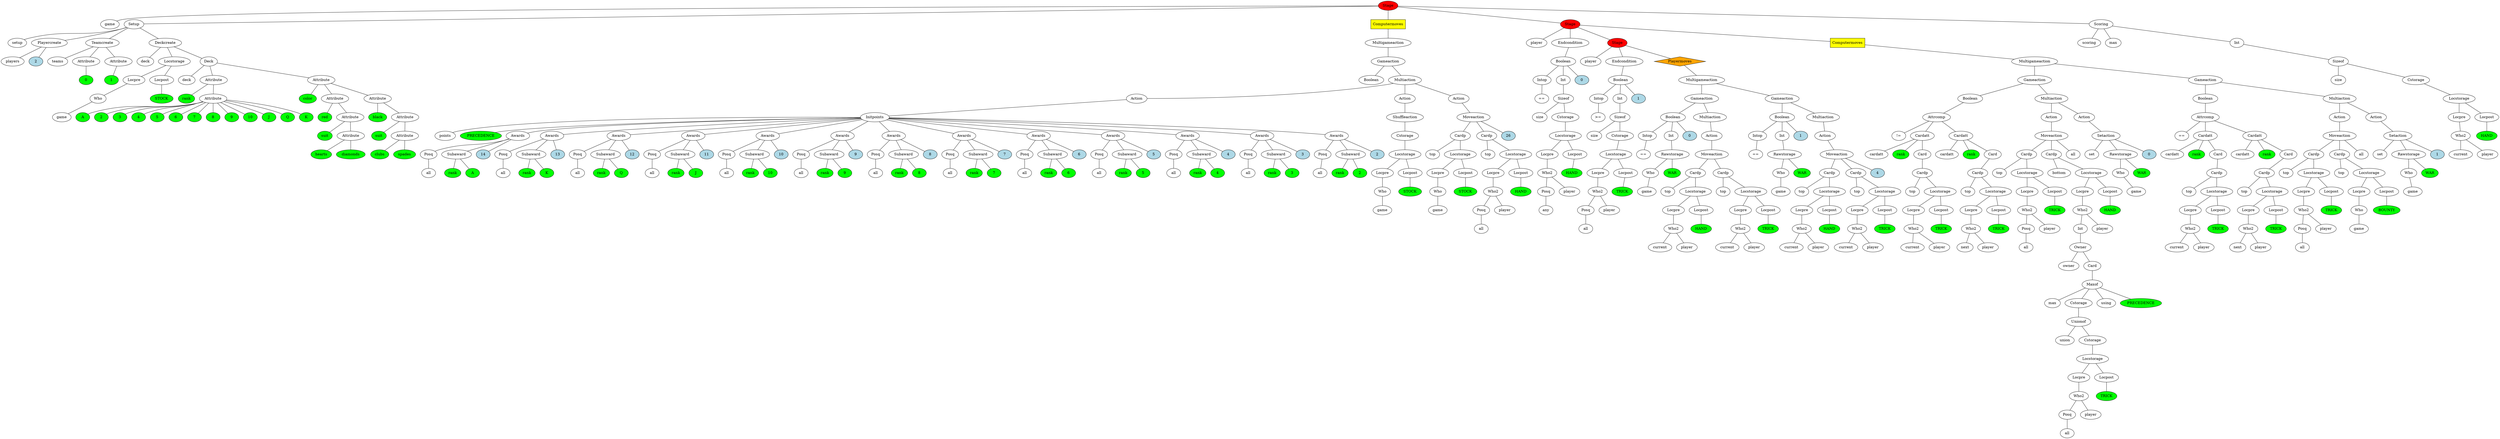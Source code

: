 graph tree{NODE0 [label="Stage" style=filled fillcolor="red"]
NODE0_1 [label="game"]
NODE0 -- NODE0_1
NODE0_2 [label="Setup" ]
NODE0_2_1 [label="setup"]
NODE0_2 -- NODE0_2_1
NODE0_2_2 [label="Playercreate" ]
NODE0_2_2_2 [label="players"]
NODE0_2_2 -- NODE0_2_2_2
NODE0_2_2_3 [label="2" style=filled fillcolor="lightblue"]
NODE0_2_2 -- NODE0_2_2_3
NODE0_2 -- NODE0_2_2
NODE0_2_4 [label="Teamcreate" ]
NODE0_2_4_1 [label="teams"]
NODE0_2_4 -- NODE0_2_4_1
NODE0_2_4_2 [label="Attribute" ]
NODE0_2_4_2_1 [fillcolor="green" style=filled label="0"]
NODE0_2_4_2 -- NODE0_2_4_2_1
NODE0_2_4 -- NODE0_2_4_2
NODE0_2_4_3 [label="Attribute" ]
NODE0_2_4_3_1 [fillcolor="green" style=filled label="1"]
NODE0_2_4_3 -- NODE0_2_4_3_1
NODE0_2_4 -- NODE0_2_4_3
NODE0_2 -- NODE0_2_4
NODE0_2_6 [label="Deckcreate" ]
NODE0_2_6_2 [label="deck"]
NODE0_2_6 -- NODE0_2_6_2
NODE0_2_6_3 [label="Locstorage" ]
NODE0_2_6_3_1 [label="Locpre" ]
NODE0_2_6_3_1_0 [label="Who" ]
NODE0_2_6_3_1_0_0 [label="game"]
NODE0_2_6_3_1_0 -- NODE0_2_6_3_1_0_0
NODE0_2_6_3_1 -- NODE0_2_6_3_1_0
NODE0_2_6_3 -- NODE0_2_6_3_1
NODE0_2_6_3_3 [label="Locpost" ]
NODE0_2_6_3_3_0 [fillcolor="green" style=filled label="STOCK"]
NODE0_2_6_3_3 -- NODE0_2_6_3_3_0
NODE0_2_6_3 -- NODE0_2_6_3_3
NODE0_2_6 -- NODE0_2_6_3
NODE0_2_6_4 [label="Deck" ]
NODE0_2_6_4_1 [label="deck"]
NODE0_2_6_4 -- NODE0_2_6_4_1
NODE0_2_6_4_2 [label="Attribute" ]
NODE0_2_6_4_2_1 [fillcolor="green" style=filled label="rank"]
NODE0_2_6_4_2 -- NODE0_2_6_4_2_1
NODE0_2_6_4_2_2 [label="Attribute" ]
NODE0_2_6_4_2_2_1 [fillcolor="green" style=filled label="A"]
NODE0_2_6_4_2_2 -- NODE0_2_6_4_2_2_1
NODE0_2_6_4_2_2_3 [fillcolor="green" style=filled label="2"]
NODE0_2_6_4_2_2 -- NODE0_2_6_4_2_2_3
NODE0_2_6_4_2_2_5 [fillcolor="green" style=filled label="3"]
NODE0_2_6_4_2_2 -- NODE0_2_6_4_2_2_5
NODE0_2_6_4_2_2_7 [fillcolor="green" style=filled label="4"]
NODE0_2_6_4_2_2 -- NODE0_2_6_4_2_2_7
NODE0_2_6_4_2_2_9 [fillcolor="green" style=filled label="5"]
NODE0_2_6_4_2_2 -- NODE0_2_6_4_2_2_9
NODE0_2_6_4_2_2_11 [fillcolor="green" style=filled label="6"]
NODE0_2_6_4_2_2 -- NODE0_2_6_4_2_2_11
NODE0_2_6_4_2_2_13 [fillcolor="green" style=filled label="7"]
NODE0_2_6_4_2_2 -- NODE0_2_6_4_2_2_13
NODE0_2_6_4_2_2_15 [fillcolor="green" style=filled label="8"]
NODE0_2_6_4_2_2 -- NODE0_2_6_4_2_2_15
NODE0_2_6_4_2_2_17 [fillcolor="green" style=filled label="9"]
NODE0_2_6_4_2_2 -- NODE0_2_6_4_2_2_17
NODE0_2_6_4_2_2_19 [fillcolor="green" style=filled label="10"]
NODE0_2_6_4_2_2 -- NODE0_2_6_4_2_2_19
NODE0_2_6_4_2_2_21 [fillcolor="green" style=filled label="J"]
NODE0_2_6_4_2_2 -- NODE0_2_6_4_2_2_21
NODE0_2_6_4_2_2_23 [fillcolor="green" style=filled label="Q"]
NODE0_2_6_4_2_2 -- NODE0_2_6_4_2_2_23
NODE0_2_6_4_2_2_25 [fillcolor="green" style=filled label="K"]
NODE0_2_6_4_2_2 -- NODE0_2_6_4_2_2_25
NODE0_2_6_4_2 -- NODE0_2_6_4_2_2
NODE0_2_6_4 -- NODE0_2_6_4_2
NODE0_2_6_4_3 [label="Attribute" ]
NODE0_2_6_4_3_1 [fillcolor="green" style=filled label="color"]
NODE0_2_6_4_3 -- NODE0_2_6_4_3_1
NODE0_2_6_4_3_2 [label="Attribute" ]
NODE0_2_6_4_3_2_1 [fillcolor="green" style=filled label="red"]
NODE0_2_6_4_3_2 -- NODE0_2_6_4_3_2_1
NODE0_2_6_4_3_2_2 [label="Attribute" ]
NODE0_2_6_4_3_2_2_1 [fillcolor="green" style=filled label="suit"]
NODE0_2_6_4_3_2_2 -- NODE0_2_6_4_3_2_2_1
NODE0_2_6_4_3_2_2_2 [label="Attribute" ]
NODE0_2_6_4_3_2_2_2_1 [fillcolor="green" style=filled label="hearts"]
NODE0_2_6_4_3_2_2_2 -- NODE0_2_6_4_3_2_2_2_1
NODE0_2_6_4_3_2_2_2_3 [fillcolor="green" style=filled label="diamonds"]
NODE0_2_6_4_3_2_2_2 -- NODE0_2_6_4_3_2_2_2_3
NODE0_2_6_4_3_2_2 -- NODE0_2_6_4_3_2_2_2
NODE0_2_6_4_3_2 -- NODE0_2_6_4_3_2_2
NODE0_2_6_4_3 -- NODE0_2_6_4_3_2
NODE0_2_6_4_3_3 [label="Attribute" ]
NODE0_2_6_4_3_3_1 [fillcolor="green" style=filled label="black"]
NODE0_2_6_4_3_3 -- NODE0_2_6_4_3_3_1
NODE0_2_6_4_3_3_2 [label="Attribute" ]
NODE0_2_6_4_3_3_2_1 [fillcolor="green" style=filled label="suit"]
NODE0_2_6_4_3_3_2 -- NODE0_2_6_4_3_3_2_1
NODE0_2_6_4_3_3_2_2 [label="Attribute" ]
NODE0_2_6_4_3_3_2_2_1 [fillcolor="green" style=filled label="clubs"]
NODE0_2_6_4_3_3_2_2 -- NODE0_2_6_4_3_3_2_2_1
NODE0_2_6_4_3_3_2_2_3 [fillcolor="green" style=filled label="spades"]
NODE0_2_6_4_3_3_2_2 -- NODE0_2_6_4_3_3_2_2_3
NODE0_2_6_4_3_3_2 -- NODE0_2_6_4_3_3_2_2
NODE0_2_6_4_3_3 -- NODE0_2_6_4_3_3_2
NODE0_2_6_4_3 -- NODE0_2_6_4_3_3
NODE0_2_6_4 -- NODE0_2_6_4_3
NODE0_2_6 -- NODE0_2_6_4
NODE0_2 -- NODE0_2_6
NODE0 -- NODE0_2
NODE0_3 [label="Computermoves"  style=filled shape=box fillcolor="yellow"]
NODE0_3_2 [label="Multigameaction" ]
NODE0_3_2_0 [label="Gameaction" ]
NODE0_3_2_0_1 [label="Boolean" ]
NODE0_3_2_0 -- NODE0_3_2_0_1
NODE0_3_2_0_2 [label="Multiaction" ]
NODE0_3_2_0_2_0 [label="Action" ]
NODE0_3_2_0_2_0_1 [label="Initpoints" ]
NODE0_3_2_0_2_0_1_1 [label="points"]
NODE0_3_2_0_2_0_1 -- NODE0_3_2_0_2_0_1_1
NODE0_3_2_0_2_0_1_2 [fillcolor="green" style=filled label="PRECEDENCE"]
NODE0_3_2_0_2_0_1 -- NODE0_3_2_0_2_0_1_2
NODE0_3_2_0_2_0_1_4 [label="Awards" ]
NODE0_3_2_0_2_0_1_4_1 [label="Posq" ]
NODE0_3_2_0_2_0_1_4_1_0 [label="all"]
NODE0_3_2_0_2_0_1_4_1 -- NODE0_3_2_0_2_0_1_4_1_0
NODE0_3_2_0_2_0_1_4 -- NODE0_3_2_0_2_0_1_4_1
NODE0_3_2_0_2_0_1_4_2 [label="Subaward" ]
NODE0_3_2_0_2_0_1_4_2_1 [fillcolor="green" style=filled label="rank"]
NODE0_3_2_0_2_0_1_4_2 -- NODE0_3_2_0_2_0_1_4_2_1
NODE0_3_2_0_2_0_1_4_2_3 [fillcolor="green" style=filled label="A"]
NODE0_3_2_0_2_0_1_4_2 -- NODE0_3_2_0_2_0_1_4_2_3
NODE0_3_2_0_2_0_1_4 -- NODE0_3_2_0_2_0_1_4_2
NODE0_3_2_0_2_0_1_4_3 [label="14" style=filled fillcolor="lightblue"]
NODE0_3_2_0_2_0_1_4 -- NODE0_3_2_0_2_0_1_4_3
NODE0_3_2_0_2_0_1 -- NODE0_3_2_0_2_0_1_4
NODE0_3_2_0_2_0_1_5 [label="Awards" ]
NODE0_3_2_0_2_0_1_5_1 [label="Posq" ]
NODE0_3_2_0_2_0_1_5_1_0 [label="all"]
NODE0_3_2_0_2_0_1_5_1 -- NODE0_3_2_0_2_0_1_5_1_0
NODE0_3_2_0_2_0_1_5 -- NODE0_3_2_0_2_0_1_5_1
NODE0_3_2_0_2_0_1_5_2 [label="Subaward" ]
NODE0_3_2_0_2_0_1_5_2_1 [fillcolor="green" style=filled label="rank"]
NODE0_3_2_0_2_0_1_5_2 -- NODE0_3_2_0_2_0_1_5_2_1
NODE0_3_2_0_2_0_1_5_2_3 [fillcolor="green" style=filled label="K"]
NODE0_3_2_0_2_0_1_5_2 -- NODE0_3_2_0_2_0_1_5_2_3
NODE0_3_2_0_2_0_1_5 -- NODE0_3_2_0_2_0_1_5_2
NODE0_3_2_0_2_0_1_5_3 [label="13" style=filled fillcolor="lightblue"]
NODE0_3_2_0_2_0_1_5 -- NODE0_3_2_0_2_0_1_5_3
NODE0_3_2_0_2_0_1 -- NODE0_3_2_0_2_0_1_5
NODE0_3_2_0_2_0_1_6 [label="Awards" ]
NODE0_3_2_0_2_0_1_6_1 [label="Posq" ]
NODE0_3_2_0_2_0_1_6_1_0 [label="all"]
NODE0_3_2_0_2_0_1_6_1 -- NODE0_3_2_0_2_0_1_6_1_0
NODE0_3_2_0_2_0_1_6 -- NODE0_3_2_0_2_0_1_6_1
NODE0_3_2_0_2_0_1_6_2 [label="Subaward" ]
NODE0_3_2_0_2_0_1_6_2_1 [fillcolor="green" style=filled label="rank"]
NODE0_3_2_0_2_0_1_6_2 -- NODE0_3_2_0_2_0_1_6_2_1
NODE0_3_2_0_2_0_1_6_2_3 [fillcolor="green" style=filled label="Q"]
NODE0_3_2_0_2_0_1_6_2 -- NODE0_3_2_0_2_0_1_6_2_3
NODE0_3_2_0_2_0_1_6 -- NODE0_3_2_0_2_0_1_6_2
NODE0_3_2_0_2_0_1_6_3 [label="12" style=filled fillcolor="lightblue"]
NODE0_3_2_0_2_0_1_6 -- NODE0_3_2_0_2_0_1_6_3
NODE0_3_2_0_2_0_1 -- NODE0_3_2_0_2_0_1_6
NODE0_3_2_0_2_0_1_7 [label="Awards" ]
NODE0_3_2_0_2_0_1_7_1 [label="Posq" ]
NODE0_3_2_0_2_0_1_7_1_0 [label="all"]
NODE0_3_2_0_2_0_1_7_1 -- NODE0_3_2_0_2_0_1_7_1_0
NODE0_3_2_0_2_0_1_7 -- NODE0_3_2_0_2_0_1_7_1
NODE0_3_2_0_2_0_1_7_2 [label="Subaward" ]
NODE0_3_2_0_2_0_1_7_2_1 [fillcolor="green" style=filled label="rank"]
NODE0_3_2_0_2_0_1_7_2 -- NODE0_3_2_0_2_0_1_7_2_1
NODE0_3_2_0_2_0_1_7_2_3 [fillcolor="green" style=filled label="J"]
NODE0_3_2_0_2_0_1_7_2 -- NODE0_3_2_0_2_0_1_7_2_3
NODE0_3_2_0_2_0_1_7 -- NODE0_3_2_0_2_0_1_7_2
NODE0_3_2_0_2_0_1_7_3 [label="11" style=filled fillcolor="lightblue"]
NODE0_3_2_0_2_0_1_7 -- NODE0_3_2_0_2_0_1_7_3
NODE0_3_2_0_2_0_1 -- NODE0_3_2_0_2_0_1_7
NODE0_3_2_0_2_0_1_8 [label="Awards" ]
NODE0_3_2_0_2_0_1_8_1 [label="Posq" ]
NODE0_3_2_0_2_0_1_8_1_0 [label="all"]
NODE0_3_2_0_2_0_1_8_1 -- NODE0_3_2_0_2_0_1_8_1_0
NODE0_3_2_0_2_0_1_8 -- NODE0_3_2_0_2_0_1_8_1
NODE0_3_2_0_2_0_1_8_2 [label="Subaward" ]
NODE0_3_2_0_2_0_1_8_2_1 [fillcolor="green" style=filled label="rank"]
NODE0_3_2_0_2_0_1_8_2 -- NODE0_3_2_0_2_0_1_8_2_1
NODE0_3_2_0_2_0_1_8_2_3 [fillcolor="green" style=filled label="10"]
NODE0_3_2_0_2_0_1_8_2 -- NODE0_3_2_0_2_0_1_8_2_3
NODE0_3_2_0_2_0_1_8 -- NODE0_3_2_0_2_0_1_8_2
NODE0_3_2_0_2_0_1_8_3 [label="10" style=filled fillcolor="lightblue"]
NODE0_3_2_0_2_0_1_8 -- NODE0_3_2_0_2_0_1_8_3
NODE0_3_2_0_2_0_1 -- NODE0_3_2_0_2_0_1_8
NODE0_3_2_0_2_0_1_9 [label="Awards" ]
NODE0_3_2_0_2_0_1_9_1 [label="Posq" ]
NODE0_3_2_0_2_0_1_9_1_0 [label="all"]
NODE0_3_2_0_2_0_1_9_1 -- NODE0_3_2_0_2_0_1_9_1_0
NODE0_3_2_0_2_0_1_9 -- NODE0_3_2_0_2_0_1_9_1
NODE0_3_2_0_2_0_1_9_2 [label="Subaward" ]
NODE0_3_2_0_2_0_1_9_2_1 [fillcolor="green" style=filled label="rank"]
NODE0_3_2_0_2_0_1_9_2 -- NODE0_3_2_0_2_0_1_9_2_1
NODE0_3_2_0_2_0_1_9_2_3 [fillcolor="green" style=filled label="9"]
NODE0_3_2_0_2_0_1_9_2 -- NODE0_3_2_0_2_0_1_9_2_3
NODE0_3_2_0_2_0_1_9 -- NODE0_3_2_0_2_0_1_9_2
NODE0_3_2_0_2_0_1_9_3 [label="9" style=filled fillcolor="lightblue"]
NODE0_3_2_0_2_0_1_9 -- NODE0_3_2_0_2_0_1_9_3
NODE0_3_2_0_2_0_1 -- NODE0_3_2_0_2_0_1_9
NODE0_3_2_0_2_0_1_10 [label="Awards" ]
NODE0_3_2_0_2_0_1_10_1 [label="Posq" ]
NODE0_3_2_0_2_0_1_10_1_0 [label="all"]
NODE0_3_2_0_2_0_1_10_1 -- NODE0_3_2_0_2_0_1_10_1_0
NODE0_3_2_0_2_0_1_10 -- NODE0_3_2_0_2_0_1_10_1
NODE0_3_2_0_2_0_1_10_2 [label="Subaward" ]
NODE0_3_2_0_2_0_1_10_2_1 [fillcolor="green" style=filled label="rank"]
NODE0_3_2_0_2_0_1_10_2 -- NODE0_3_2_0_2_0_1_10_2_1
NODE0_3_2_0_2_0_1_10_2_3 [fillcolor="green" style=filled label="8"]
NODE0_3_2_0_2_0_1_10_2 -- NODE0_3_2_0_2_0_1_10_2_3
NODE0_3_2_0_2_0_1_10 -- NODE0_3_2_0_2_0_1_10_2
NODE0_3_2_0_2_0_1_10_3 [label="8" style=filled fillcolor="lightblue"]
NODE0_3_2_0_2_0_1_10 -- NODE0_3_2_0_2_0_1_10_3
NODE0_3_2_0_2_0_1 -- NODE0_3_2_0_2_0_1_10
NODE0_3_2_0_2_0_1_11 [label="Awards" ]
NODE0_3_2_0_2_0_1_11_1 [label="Posq" ]
NODE0_3_2_0_2_0_1_11_1_0 [label="all"]
NODE0_3_2_0_2_0_1_11_1 -- NODE0_3_2_0_2_0_1_11_1_0
NODE0_3_2_0_2_0_1_11 -- NODE0_3_2_0_2_0_1_11_1
NODE0_3_2_0_2_0_1_11_2 [label="Subaward" ]
NODE0_3_2_0_2_0_1_11_2_1 [fillcolor="green" style=filled label="rank"]
NODE0_3_2_0_2_0_1_11_2 -- NODE0_3_2_0_2_0_1_11_2_1
NODE0_3_2_0_2_0_1_11_2_3 [fillcolor="green" style=filled label="7"]
NODE0_3_2_0_2_0_1_11_2 -- NODE0_3_2_0_2_0_1_11_2_3
NODE0_3_2_0_2_0_1_11 -- NODE0_3_2_0_2_0_1_11_2
NODE0_3_2_0_2_0_1_11_3 [label="7" style=filled fillcolor="lightblue"]
NODE0_3_2_0_2_0_1_11 -- NODE0_3_2_0_2_0_1_11_3
NODE0_3_2_0_2_0_1 -- NODE0_3_2_0_2_0_1_11
NODE0_3_2_0_2_0_1_12 [label="Awards" ]
NODE0_3_2_0_2_0_1_12_1 [label="Posq" ]
NODE0_3_2_0_2_0_1_12_1_0 [label="all"]
NODE0_3_2_0_2_0_1_12_1 -- NODE0_3_2_0_2_0_1_12_1_0
NODE0_3_2_0_2_0_1_12 -- NODE0_3_2_0_2_0_1_12_1
NODE0_3_2_0_2_0_1_12_2 [label="Subaward" ]
NODE0_3_2_0_2_0_1_12_2_1 [fillcolor="green" style=filled label="rank"]
NODE0_3_2_0_2_0_1_12_2 -- NODE0_3_2_0_2_0_1_12_2_1
NODE0_3_2_0_2_0_1_12_2_3 [fillcolor="green" style=filled label="6"]
NODE0_3_2_0_2_0_1_12_2 -- NODE0_3_2_0_2_0_1_12_2_3
NODE0_3_2_0_2_0_1_12 -- NODE0_3_2_0_2_0_1_12_2
NODE0_3_2_0_2_0_1_12_3 [label="6" style=filled fillcolor="lightblue"]
NODE0_3_2_0_2_0_1_12 -- NODE0_3_2_0_2_0_1_12_3
NODE0_3_2_0_2_0_1 -- NODE0_3_2_0_2_0_1_12
NODE0_3_2_0_2_0_1_13 [label="Awards" ]
NODE0_3_2_0_2_0_1_13_1 [label="Posq" ]
NODE0_3_2_0_2_0_1_13_1_0 [label="all"]
NODE0_3_2_0_2_0_1_13_1 -- NODE0_3_2_0_2_0_1_13_1_0
NODE0_3_2_0_2_0_1_13 -- NODE0_3_2_0_2_0_1_13_1
NODE0_3_2_0_2_0_1_13_2 [label="Subaward" ]
NODE0_3_2_0_2_0_1_13_2_1 [fillcolor="green" style=filled label="rank"]
NODE0_3_2_0_2_0_1_13_2 -- NODE0_3_2_0_2_0_1_13_2_1
NODE0_3_2_0_2_0_1_13_2_3 [fillcolor="green" style=filled label="5"]
NODE0_3_2_0_2_0_1_13_2 -- NODE0_3_2_0_2_0_1_13_2_3
NODE0_3_2_0_2_0_1_13 -- NODE0_3_2_0_2_0_1_13_2
NODE0_3_2_0_2_0_1_13_3 [label="5" style=filled fillcolor="lightblue"]
NODE0_3_2_0_2_0_1_13 -- NODE0_3_2_0_2_0_1_13_3
NODE0_3_2_0_2_0_1 -- NODE0_3_2_0_2_0_1_13
NODE0_3_2_0_2_0_1_14 [label="Awards" ]
NODE0_3_2_0_2_0_1_14_1 [label="Posq" ]
NODE0_3_2_0_2_0_1_14_1_0 [label="all"]
NODE0_3_2_0_2_0_1_14_1 -- NODE0_3_2_0_2_0_1_14_1_0
NODE0_3_2_0_2_0_1_14 -- NODE0_3_2_0_2_0_1_14_1
NODE0_3_2_0_2_0_1_14_2 [label="Subaward" ]
NODE0_3_2_0_2_0_1_14_2_1 [fillcolor="green" style=filled label="rank"]
NODE0_3_2_0_2_0_1_14_2 -- NODE0_3_2_0_2_0_1_14_2_1
NODE0_3_2_0_2_0_1_14_2_3 [fillcolor="green" style=filled label="4"]
NODE0_3_2_0_2_0_1_14_2 -- NODE0_3_2_0_2_0_1_14_2_3
NODE0_3_2_0_2_0_1_14 -- NODE0_3_2_0_2_0_1_14_2
NODE0_3_2_0_2_0_1_14_3 [label="4" style=filled fillcolor="lightblue"]
NODE0_3_2_0_2_0_1_14 -- NODE0_3_2_0_2_0_1_14_3
NODE0_3_2_0_2_0_1 -- NODE0_3_2_0_2_0_1_14
NODE0_3_2_0_2_0_1_15 [label="Awards" ]
NODE0_3_2_0_2_0_1_15_1 [label="Posq" ]
NODE0_3_2_0_2_0_1_15_1_0 [label="all"]
NODE0_3_2_0_2_0_1_15_1 -- NODE0_3_2_0_2_0_1_15_1_0
NODE0_3_2_0_2_0_1_15 -- NODE0_3_2_0_2_0_1_15_1
NODE0_3_2_0_2_0_1_15_2 [label="Subaward" ]
NODE0_3_2_0_2_0_1_15_2_1 [fillcolor="green" style=filled label="rank"]
NODE0_3_2_0_2_0_1_15_2 -- NODE0_3_2_0_2_0_1_15_2_1
NODE0_3_2_0_2_0_1_15_2_3 [fillcolor="green" style=filled label="3"]
NODE0_3_2_0_2_0_1_15_2 -- NODE0_3_2_0_2_0_1_15_2_3
NODE0_3_2_0_2_0_1_15 -- NODE0_3_2_0_2_0_1_15_2
NODE0_3_2_0_2_0_1_15_3 [label="3" style=filled fillcolor="lightblue"]
NODE0_3_2_0_2_0_1_15 -- NODE0_3_2_0_2_0_1_15_3
NODE0_3_2_0_2_0_1 -- NODE0_3_2_0_2_0_1_15
NODE0_3_2_0_2_0_1_16 [label="Awards" ]
NODE0_3_2_0_2_0_1_16_1 [label="Posq" ]
NODE0_3_2_0_2_0_1_16_1_0 [label="all"]
NODE0_3_2_0_2_0_1_16_1 -- NODE0_3_2_0_2_0_1_16_1_0
NODE0_3_2_0_2_0_1_16 -- NODE0_3_2_0_2_0_1_16_1
NODE0_3_2_0_2_0_1_16_2 [label="Subaward" ]
NODE0_3_2_0_2_0_1_16_2_1 [fillcolor="green" style=filled label="rank"]
NODE0_3_2_0_2_0_1_16_2 -- NODE0_3_2_0_2_0_1_16_2_1
NODE0_3_2_0_2_0_1_16_2_3 [fillcolor="green" style=filled label="2"]
NODE0_3_2_0_2_0_1_16_2 -- NODE0_3_2_0_2_0_1_16_2_3
NODE0_3_2_0_2_0_1_16 -- NODE0_3_2_0_2_0_1_16_2
NODE0_3_2_0_2_0_1_16_3 [label="2" style=filled fillcolor="lightblue"]
NODE0_3_2_0_2_0_1_16 -- NODE0_3_2_0_2_0_1_16_3
NODE0_3_2_0_2_0_1 -- NODE0_3_2_0_2_0_1_16
NODE0_3_2_0_2_0 -- NODE0_3_2_0_2_0_1
NODE0_3_2_0_2 -- NODE0_3_2_0_2_0
NODE0_3_2_0_2_1 [label="Action" ]
NODE0_3_2_0_2_1_1 [label="Shuffleaction" ]
NODE0_3_2_0_2_1_1_1 [label="Cstorage" ]
NODE0_3_2_0_2_1_1_1_0 [label="Locstorage" ]
NODE0_3_2_0_2_1_1_1_0_1 [label="Locpre" ]
NODE0_3_2_0_2_1_1_1_0_1_0 [label="Who" ]
NODE0_3_2_0_2_1_1_1_0_1_0_0 [label="game"]
NODE0_3_2_0_2_1_1_1_0_1_0 -- NODE0_3_2_0_2_1_1_1_0_1_0_0
NODE0_3_2_0_2_1_1_1_0_1 -- NODE0_3_2_0_2_1_1_1_0_1_0
NODE0_3_2_0_2_1_1_1_0 -- NODE0_3_2_0_2_1_1_1_0_1
NODE0_3_2_0_2_1_1_1_0_3 [label="Locpost" ]
NODE0_3_2_0_2_1_1_1_0_3_0 [fillcolor="green" style=filled label="STOCK"]
NODE0_3_2_0_2_1_1_1_0_3 -- NODE0_3_2_0_2_1_1_1_0_3_0
NODE0_3_2_0_2_1_1_1_0 -- NODE0_3_2_0_2_1_1_1_0_3
NODE0_3_2_0_2_1_1_1 -- NODE0_3_2_0_2_1_1_1_0
NODE0_3_2_0_2_1_1 -- NODE0_3_2_0_2_1_1_1
NODE0_3_2_0_2_1 -- NODE0_3_2_0_2_1_1
NODE0_3_2_0_2 -- NODE0_3_2_0_2_1
NODE0_3_2_0_2_2 [label="Action" ]
NODE0_3_2_0_2_2_1 [label="Moveaction" ]
NODE0_3_2_0_2_2_1_1 [label="Cardp" ]
NODE0_3_2_0_2_2_1_1_1 [label="top"]
NODE0_3_2_0_2_2_1_1 -- NODE0_3_2_0_2_2_1_1_1
NODE0_3_2_0_2_2_1_1_2 [label="Locstorage" ]
NODE0_3_2_0_2_2_1_1_2_1 [label="Locpre" ]
NODE0_3_2_0_2_2_1_1_2_1_0 [label="Who" ]
NODE0_3_2_0_2_2_1_1_2_1_0_0 [label="game"]
NODE0_3_2_0_2_2_1_1_2_1_0 -- NODE0_3_2_0_2_2_1_1_2_1_0_0
NODE0_3_2_0_2_2_1_1_2_1 -- NODE0_3_2_0_2_2_1_1_2_1_0
NODE0_3_2_0_2_2_1_1_2 -- NODE0_3_2_0_2_2_1_1_2_1
NODE0_3_2_0_2_2_1_1_2_3 [label="Locpost" ]
NODE0_3_2_0_2_2_1_1_2_3_0 [fillcolor="green" style=filled label="STOCK"]
NODE0_3_2_0_2_2_1_1_2_3 -- NODE0_3_2_0_2_2_1_1_2_3_0
NODE0_3_2_0_2_2_1_1_2 -- NODE0_3_2_0_2_2_1_1_2_3
NODE0_3_2_0_2_2_1_1 -- NODE0_3_2_0_2_2_1_1_2
NODE0_3_2_0_2_2_1 -- NODE0_3_2_0_2_2_1_1
NODE0_3_2_0_2_2_1_2 [label="Cardp" ]
NODE0_3_2_0_2_2_1_2_1 [label="top"]
NODE0_3_2_0_2_2_1_2 -- NODE0_3_2_0_2_2_1_2_1
NODE0_3_2_0_2_2_1_2_2 [label="Locstorage" ]
NODE0_3_2_0_2_2_1_2_2_1 [label="Locpre" ]
NODE0_3_2_0_2_2_1_2_2_1_0 [label="Who2" ]
NODE0_3_2_0_2_2_1_2_2_1_0_1 [label="Posq" ]
NODE0_3_2_0_2_2_1_2_2_1_0_1_0 [label="all"]
NODE0_3_2_0_2_2_1_2_2_1_0_1 -- NODE0_3_2_0_2_2_1_2_2_1_0_1_0
NODE0_3_2_0_2_2_1_2_2_1_0 -- NODE0_3_2_0_2_2_1_2_2_1_0_1
NODE0_3_2_0_2_2_1_2_2_1_0_2 [label="player"]
NODE0_3_2_0_2_2_1_2_2_1_0 -- NODE0_3_2_0_2_2_1_2_2_1_0_2
NODE0_3_2_0_2_2_1_2_2_1 -- NODE0_3_2_0_2_2_1_2_2_1_0
NODE0_3_2_0_2_2_1_2_2 -- NODE0_3_2_0_2_2_1_2_2_1
NODE0_3_2_0_2_2_1_2_2_3 [label="Locpost" ]
NODE0_3_2_0_2_2_1_2_2_3_0 [fillcolor="green" style=filled label="HAND"]
NODE0_3_2_0_2_2_1_2_2_3 -- NODE0_3_2_0_2_2_1_2_2_3_0
NODE0_3_2_0_2_2_1_2_2 -- NODE0_3_2_0_2_2_1_2_2_3
NODE0_3_2_0_2_2_1_2 -- NODE0_3_2_0_2_2_1_2_2
NODE0_3_2_0_2_2_1 -- NODE0_3_2_0_2_2_1_2
NODE0_3_2_0_2_2_1_3 [label="26" style=filled fillcolor="lightblue"]
NODE0_3_2_0_2_2_1 -- NODE0_3_2_0_2_2_1_3
NODE0_3_2_0_2_2 -- NODE0_3_2_0_2_2_1
NODE0_3_2_0_2 -- NODE0_3_2_0_2_2
NODE0_3_2_0 -- NODE0_3_2_0_2
NODE0_3_2 -- NODE0_3_2_0
NODE0_3 -- NODE0_3_2
NODE0 -- NODE0_3
NODE0_4 [label="Stage"  style=filled fillcolor="red"]
NODE0_4_2 [label="player"]
NODE0_4 -- NODE0_4_2
NODE0_4_3 [label="Endcondition" ]
NODE0_4_3_2 [label="Boolean" ]
NODE0_4_3_2_1 [label="Intop" ]
NODE0_4_3_2_1_0 [label="=="]
NODE0_4_3_2_1 -- NODE0_4_3_2_1_0
NODE0_4_3_2 -- NODE0_4_3_2_1
NODE0_4_3_2_2 [label="Int" ]
NODE0_4_3_2_2_0 [label="Sizeof" ]
NODE0_4_3_2_2_0_1 [label="size"]
NODE0_4_3_2_2_0 -- NODE0_4_3_2_2_0_1
NODE0_4_3_2_2_0_2 [label="Cstorage" ]
NODE0_4_3_2_2_0_2_0 [label="Locstorage" ]
NODE0_4_3_2_2_0_2_0_1 [label="Locpre" ]
NODE0_4_3_2_2_0_2_0_1_0 [label="Who2" ]
NODE0_4_3_2_2_0_2_0_1_0_1 [label="Posq" ]
NODE0_4_3_2_2_0_2_0_1_0_1_0 [label="any"]
NODE0_4_3_2_2_0_2_0_1_0_1 -- NODE0_4_3_2_2_0_2_0_1_0_1_0
NODE0_4_3_2_2_0_2_0_1_0 -- NODE0_4_3_2_2_0_2_0_1_0_1
NODE0_4_3_2_2_0_2_0_1_0_2 [label="player"]
NODE0_4_3_2_2_0_2_0_1_0 -- NODE0_4_3_2_2_0_2_0_1_0_2
NODE0_4_3_2_2_0_2_0_1 -- NODE0_4_3_2_2_0_2_0_1_0
NODE0_4_3_2_2_0_2_0 -- NODE0_4_3_2_2_0_2_0_1
NODE0_4_3_2_2_0_2_0_3 [label="Locpost" ]
NODE0_4_3_2_2_0_2_0_3_0 [fillcolor="green" style=filled label="HAND"]
NODE0_4_3_2_2_0_2_0_3 -- NODE0_4_3_2_2_0_2_0_3_0
NODE0_4_3_2_2_0_2_0 -- NODE0_4_3_2_2_0_2_0_3
NODE0_4_3_2_2_0_2 -- NODE0_4_3_2_2_0_2_0
NODE0_4_3_2_2_0 -- NODE0_4_3_2_2_0_2
NODE0_4_3_2_2 -- NODE0_4_3_2_2_0
NODE0_4_3_2 -- NODE0_4_3_2_2
NODE0_4_3_2_3 [label="0" style=filled fillcolor="lightblue"]
NODE0_4_3_2 -- NODE0_4_3_2_3
NODE0_4_3 -- NODE0_4_3_2
NODE0_4 -- NODE0_4_3
NODE0_4_4 [label="Stage"  style=filled fillcolor="red"]
NODE0_4_4_2 [label="player"]
NODE0_4_4 -- NODE0_4_4_2
NODE0_4_4_3 [label="Endcondition" ]
NODE0_4_4_3_2 [label="Boolean" ]
NODE0_4_4_3_2_1 [label="Intop" ]
NODE0_4_4_3_2_1_0 [label=">="]
NODE0_4_4_3_2_1 -- NODE0_4_4_3_2_1_0
NODE0_4_4_3_2 -- NODE0_4_4_3_2_1
NODE0_4_4_3_2_2 [label="Int" ]
NODE0_4_4_3_2_2_0 [label="Sizeof" ]
NODE0_4_4_3_2_2_0_1 [label="size"]
NODE0_4_4_3_2_2_0 -- NODE0_4_4_3_2_2_0_1
NODE0_4_4_3_2_2_0_2 [label="Cstorage" ]
NODE0_4_4_3_2_2_0_2_0 [label="Locstorage" ]
NODE0_4_4_3_2_2_0_2_0_1 [label="Locpre" ]
NODE0_4_4_3_2_2_0_2_0_1_0 [label="Who2" ]
NODE0_4_4_3_2_2_0_2_0_1_0_1 [label="Posq" ]
NODE0_4_4_3_2_2_0_2_0_1_0_1_0 [label="all"]
NODE0_4_4_3_2_2_0_2_0_1_0_1 -- NODE0_4_4_3_2_2_0_2_0_1_0_1_0
NODE0_4_4_3_2_2_0_2_0_1_0 -- NODE0_4_4_3_2_2_0_2_0_1_0_1
NODE0_4_4_3_2_2_0_2_0_1_0_2 [label="player"]
NODE0_4_4_3_2_2_0_2_0_1_0 -- NODE0_4_4_3_2_2_0_2_0_1_0_2
NODE0_4_4_3_2_2_0_2_0_1 -- NODE0_4_4_3_2_2_0_2_0_1_0
NODE0_4_4_3_2_2_0_2_0 -- NODE0_4_4_3_2_2_0_2_0_1
NODE0_4_4_3_2_2_0_2_0_3 [label="Locpost" ]
NODE0_4_4_3_2_2_0_2_0_3_0 [fillcolor="green" style=filled label="TRICK"]
NODE0_4_4_3_2_2_0_2_0_3 -- NODE0_4_4_3_2_2_0_2_0_3_0
NODE0_4_4_3_2_2_0_2_0 -- NODE0_4_4_3_2_2_0_2_0_3
NODE0_4_4_3_2_2_0_2 -- NODE0_4_4_3_2_2_0_2_0
NODE0_4_4_3_2_2_0 -- NODE0_4_4_3_2_2_0_2
NODE0_4_4_3_2_2 -- NODE0_4_4_3_2_2_0
NODE0_4_4_3_2 -- NODE0_4_4_3_2_2
NODE0_4_4_3_2_3 [label="1" style=filled fillcolor="lightblue"]
NODE0_4_4_3_2 -- NODE0_4_4_3_2_3
NODE0_4_4_3 -- NODE0_4_4_3_2
NODE0_4_4 -- NODE0_4_4_3
NODE0_4_4_4 [label="Playermoves"  style=filled shape=diamond fillcolor="orange"]
NODE0_4_4_4_2 [label="Multigameaction" ]
NODE0_4_4_4_2_0 [label="Gameaction" ]
NODE0_4_4_4_2_0_1 [label="Boolean" ]
NODE0_4_4_4_2_0_1_1 [label="Intop" ]
NODE0_4_4_4_2_0_1_1_0 [label="=="]
NODE0_4_4_4_2_0_1_1 -- NODE0_4_4_4_2_0_1_1_0
NODE0_4_4_4_2_0_1 -- NODE0_4_4_4_2_0_1_1
NODE0_4_4_4_2_0_1_2 [label="Int" ]
NODE0_4_4_4_2_0_1_2_0 [label="Rawstorage" ]
NODE0_4_4_4_2_0_1_2_0_1 [label="Who" ]
NODE0_4_4_4_2_0_1_2_0_1_0 [label="game"]
NODE0_4_4_4_2_0_1_2_0_1 -- NODE0_4_4_4_2_0_1_2_0_1_0
NODE0_4_4_4_2_0_1_2_0 -- NODE0_4_4_4_2_0_1_2_0_1
NODE0_4_4_4_2_0_1_2_0_3 [fillcolor="green" style=filled label="WAR"]
NODE0_4_4_4_2_0_1_2_0 -- NODE0_4_4_4_2_0_1_2_0_3
NODE0_4_4_4_2_0_1_2 -- NODE0_4_4_4_2_0_1_2_0
NODE0_4_4_4_2_0_1 -- NODE0_4_4_4_2_0_1_2
NODE0_4_4_4_2_0_1_3 [label="0" style=filled fillcolor="lightblue"]
NODE0_4_4_4_2_0_1 -- NODE0_4_4_4_2_0_1_3
NODE0_4_4_4_2_0 -- NODE0_4_4_4_2_0_1
NODE0_4_4_4_2_0_2 [label="Multiaction" ]
NODE0_4_4_4_2_0_2_0 [label="Action" ]
NODE0_4_4_4_2_0_2_0_1 [label="Moveaction" ]
NODE0_4_4_4_2_0_2_0_1_1 [label="Cardp" ]
NODE0_4_4_4_2_0_2_0_1_1_1 [label="top"]
NODE0_4_4_4_2_0_2_0_1_1 -- NODE0_4_4_4_2_0_2_0_1_1_1
NODE0_4_4_4_2_0_2_0_1_1_2 [label="Locstorage" ]
NODE0_4_4_4_2_0_2_0_1_1_2_1 [label="Locpre" ]
NODE0_4_4_4_2_0_2_0_1_1_2_1_0 [label="Who2" ]
NODE0_4_4_4_2_0_2_0_1_1_2_1_0_1 [label="current"]
NODE0_4_4_4_2_0_2_0_1_1_2_1_0 -- NODE0_4_4_4_2_0_2_0_1_1_2_1_0_1
NODE0_4_4_4_2_0_2_0_1_1_2_1_0_2 [label="player"]
NODE0_4_4_4_2_0_2_0_1_1_2_1_0 -- NODE0_4_4_4_2_0_2_0_1_1_2_1_0_2
NODE0_4_4_4_2_0_2_0_1_1_2_1 -- NODE0_4_4_4_2_0_2_0_1_1_2_1_0
NODE0_4_4_4_2_0_2_0_1_1_2 -- NODE0_4_4_4_2_0_2_0_1_1_2_1
NODE0_4_4_4_2_0_2_0_1_1_2_3 [label="Locpost" ]
NODE0_4_4_4_2_0_2_0_1_1_2_3_0 [fillcolor="green" style=filled label="HAND"]
NODE0_4_4_4_2_0_2_0_1_1_2_3 -- NODE0_4_4_4_2_0_2_0_1_1_2_3_0
NODE0_4_4_4_2_0_2_0_1_1_2 -- NODE0_4_4_4_2_0_2_0_1_1_2_3
NODE0_4_4_4_2_0_2_0_1_1 -- NODE0_4_4_4_2_0_2_0_1_1_2
NODE0_4_4_4_2_0_2_0_1 -- NODE0_4_4_4_2_0_2_0_1_1
NODE0_4_4_4_2_0_2_0_1_2 [label="Cardp" ]
NODE0_4_4_4_2_0_2_0_1_2_1 [label="top"]
NODE0_4_4_4_2_0_2_0_1_2 -- NODE0_4_4_4_2_0_2_0_1_2_1
NODE0_4_4_4_2_0_2_0_1_2_2 [label="Locstorage" ]
NODE0_4_4_4_2_0_2_0_1_2_2_1 [label="Locpre" ]
NODE0_4_4_4_2_0_2_0_1_2_2_1_0 [label="Who2" ]
NODE0_4_4_4_2_0_2_0_1_2_2_1_0_1 [label="current"]
NODE0_4_4_4_2_0_2_0_1_2_2_1_0 -- NODE0_4_4_4_2_0_2_0_1_2_2_1_0_1
NODE0_4_4_4_2_0_2_0_1_2_2_1_0_2 [label="player"]
NODE0_4_4_4_2_0_2_0_1_2_2_1_0 -- NODE0_4_4_4_2_0_2_0_1_2_2_1_0_2
NODE0_4_4_4_2_0_2_0_1_2_2_1 -- NODE0_4_4_4_2_0_2_0_1_2_2_1_0
NODE0_4_4_4_2_0_2_0_1_2_2 -- NODE0_4_4_4_2_0_2_0_1_2_2_1
NODE0_4_4_4_2_0_2_0_1_2_2_3 [label="Locpost" ]
NODE0_4_4_4_2_0_2_0_1_2_2_3_0 [fillcolor="green" style=filled label="TRICK"]
NODE0_4_4_4_2_0_2_0_1_2_2_3 -- NODE0_4_4_4_2_0_2_0_1_2_2_3_0
NODE0_4_4_4_2_0_2_0_1_2_2 -- NODE0_4_4_4_2_0_2_0_1_2_2_3
NODE0_4_4_4_2_0_2_0_1_2 -- NODE0_4_4_4_2_0_2_0_1_2_2
NODE0_4_4_4_2_0_2_0_1 -- NODE0_4_4_4_2_0_2_0_1_2
NODE0_4_4_4_2_0_2_0 -- NODE0_4_4_4_2_0_2_0_1
NODE0_4_4_4_2_0_2 -- NODE0_4_4_4_2_0_2_0
NODE0_4_4_4_2_0 -- NODE0_4_4_4_2_0_2
NODE0_4_4_4_2 -- NODE0_4_4_4_2_0
NODE0_4_4_4_2_1 [label="Gameaction" ]
NODE0_4_4_4_2_1_1 [label="Boolean" ]
NODE0_4_4_4_2_1_1_1 [label="Intop" ]
NODE0_4_4_4_2_1_1_1_0 [label="=="]
NODE0_4_4_4_2_1_1_1 -- NODE0_4_4_4_2_1_1_1_0
NODE0_4_4_4_2_1_1 -- NODE0_4_4_4_2_1_1_1
NODE0_4_4_4_2_1_1_2 [label="Int" ]
NODE0_4_4_4_2_1_1_2_0 [label="Rawstorage" ]
NODE0_4_4_4_2_1_1_2_0_1 [label="Who" ]
NODE0_4_4_4_2_1_1_2_0_1_0 [label="game"]
NODE0_4_4_4_2_1_1_2_0_1 -- NODE0_4_4_4_2_1_1_2_0_1_0
NODE0_4_4_4_2_1_1_2_0 -- NODE0_4_4_4_2_1_1_2_0_1
NODE0_4_4_4_2_1_1_2_0_3 [fillcolor="green" style=filled label="WAR"]
NODE0_4_4_4_2_1_1_2_0 -- NODE0_4_4_4_2_1_1_2_0_3
NODE0_4_4_4_2_1_1_2 -- NODE0_4_4_4_2_1_1_2_0
NODE0_4_4_4_2_1_1 -- NODE0_4_4_4_2_1_1_2
NODE0_4_4_4_2_1_1_3 [label="1" style=filled fillcolor="lightblue"]
NODE0_4_4_4_2_1_1 -- NODE0_4_4_4_2_1_1_3
NODE0_4_4_4_2_1 -- NODE0_4_4_4_2_1_1
NODE0_4_4_4_2_1_2 [label="Multiaction" ]
NODE0_4_4_4_2_1_2_0 [label="Action" ]
NODE0_4_4_4_2_1_2_0_1 [label="Moveaction" ]
NODE0_4_4_4_2_1_2_0_1_1 [label="Cardp" ]
NODE0_4_4_4_2_1_2_0_1_1_1 [label="top"]
NODE0_4_4_4_2_1_2_0_1_1 -- NODE0_4_4_4_2_1_2_0_1_1_1
NODE0_4_4_4_2_1_2_0_1_1_2 [label="Locstorage" ]
NODE0_4_4_4_2_1_2_0_1_1_2_1 [label="Locpre" ]
NODE0_4_4_4_2_1_2_0_1_1_2_1_0 [label="Who2" ]
NODE0_4_4_4_2_1_2_0_1_1_2_1_0_1 [label="current"]
NODE0_4_4_4_2_1_2_0_1_1_2_1_0 -- NODE0_4_4_4_2_1_2_0_1_1_2_1_0_1
NODE0_4_4_4_2_1_2_0_1_1_2_1_0_2 [label="player"]
NODE0_4_4_4_2_1_2_0_1_1_2_1_0 -- NODE0_4_4_4_2_1_2_0_1_1_2_1_0_2
NODE0_4_4_4_2_1_2_0_1_1_2_1 -- NODE0_4_4_4_2_1_2_0_1_1_2_1_0
NODE0_4_4_4_2_1_2_0_1_1_2 -- NODE0_4_4_4_2_1_2_0_1_1_2_1
NODE0_4_4_4_2_1_2_0_1_1_2_3 [label="Locpost" ]
NODE0_4_4_4_2_1_2_0_1_1_2_3_0 [fillcolor="green" style=filled label="HAND"]
NODE0_4_4_4_2_1_2_0_1_1_2_3 -- NODE0_4_4_4_2_1_2_0_1_1_2_3_0
NODE0_4_4_4_2_1_2_0_1_1_2 -- NODE0_4_4_4_2_1_2_0_1_1_2_3
NODE0_4_4_4_2_1_2_0_1_1 -- NODE0_4_4_4_2_1_2_0_1_1_2
NODE0_4_4_4_2_1_2_0_1 -- NODE0_4_4_4_2_1_2_0_1_1
NODE0_4_4_4_2_1_2_0_1_2 [label="Cardp" ]
NODE0_4_4_4_2_1_2_0_1_2_1 [label="top"]
NODE0_4_4_4_2_1_2_0_1_2 -- NODE0_4_4_4_2_1_2_0_1_2_1
NODE0_4_4_4_2_1_2_0_1_2_2 [label="Locstorage" ]
NODE0_4_4_4_2_1_2_0_1_2_2_1 [label="Locpre" ]
NODE0_4_4_4_2_1_2_0_1_2_2_1_0 [label="Who2" ]
NODE0_4_4_4_2_1_2_0_1_2_2_1_0_1 [label="current"]
NODE0_4_4_4_2_1_2_0_1_2_2_1_0 -- NODE0_4_4_4_2_1_2_0_1_2_2_1_0_1
NODE0_4_4_4_2_1_2_0_1_2_2_1_0_2 [label="player"]
NODE0_4_4_4_2_1_2_0_1_2_2_1_0 -- NODE0_4_4_4_2_1_2_0_1_2_2_1_0_2
NODE0_4_4_4_2_1_2_0_1_2_2_1 -- NODE0_4_4_4_2_1_2_0_1_2_2_1_0
NODE0_4_4_4_2_1_2_0_1_2_2 -- NODE0_4_4_4_2_1_2_0_1_2_2_1
NODE0_4_4_4_2_1_2_0_1_2_2_3 [label="Locpost" ]
NODE0_4_4_4_2_1_2_0_1_2_2_3_0 [fillcolor="green" style=filled label="TRICK"]
NODE0_4_4_4_2_1_2_0_1_2_2_3 -- NODE0_4_4_4_2_1_2_0_1_2_2_3_0
NODE0_4_4_4_2_1_2_0_1_2_2 -- NODE0_4_4_4_2_1_2_0_1_2_2_3
NODE0_4_4_4_2_1_2_0_1_2 -- NODE0_4_4_4_2_1_2_0_1_2_2
NODE0_4_4_4_2_1_2_0_1 -- NODE0_4_4_4_2_1_2_0_1_2
NODE0_4_4_4_2_1_2_0_1_3 [label="4" style=filled fillcolor="lightblue"]
NODE0_4_4_4_2_1_2_0_1 -- NODE0_4_4_4_2_1_2_0_1_3
NODE0_4_4_4_2_1_2_0 -- NODE0_4_4_4_2_1_2_0_1
NODE0_4_4_4_2_1_2 -- NODE0_4_4_4_2_1_2_0
NODE0_4_4_4_2_1 -- NODE0_4_4_4_2_1_2
NODE0_4_4_4_2 -- NODE0_4_4_4_2_1
NODE0_4_4_4 -- NODE0_4_4_4_2
NODE0_4_4 -- NODE0_4_4_4
NODE0_4 -- NODE0_4_4
NODE0_4_5 [label="Computermoves"  style=filled shape=box fillcolor="yellow"]
NODE0_4_5_2 [label="Multigameaction" ]
NODE0_4_5_2_0 [label="Gameaction" ]
NODE0_4_5_2_0_1 [label="Boolean" ]
NODE0_4_5_2_0_1_1 [label="Attrcomp" ]
NODE0_4_5_2_0_1_1_0 [label="!="]
NODE0_4_5_2_0_1_1 -- NODE0_4_5_2_0_1_1_0
NODE0_4_5_2_0_1_1_1 [label="Cardatt" ]
NODE0_4_5_2_0_1_1_1_1 [label="cardatt"]
NODE0_4_5_2_0_1_1_1 -- NODE0_4_5_2_0_1_1_1_1
NODE0_4_5_2_0_1_1_1_2 [fillcolor="green" style=filled label="rank"]
NODE0_4_5_2_0_1_1_1 -- NODE0_4_5_2_0_1_1_1_2
NODE0_4_5_2_0_1_1_1_3 [label="Card" ]
NODE0_4_5_2_0_1_1_1_3_0 [label="Cardp" ]
NODE0_4_5_2_0_1_1_1_3_0_1 [label="top"]
NODE0_4_5_2_0_1_1_1_3_0 -- NODE0_4_5_2_0_1_1_1_3_0_1
NODE0_4_5_2_0_1_1_1_3_0_2 [label="Locstorage" ]
NODE0_4_5_2_0_1_1_1_3_0_2_1 [label="Locpre" ]
NODE0_4_5_2_0_1_1_1_3_0_2_1_0 [label="Who2" ]
NODE0_4_5_2_0_1_1_1_3_0_2_1_0_1 [label="current"]
NODE0_4_5_2_0_1_1_1_3_0_2_1_0 -- NODE0_4_5_2_0_1_1_1_3_0_2_1_0_1
NODE0_4_5_2_0_1_1_1_3_0_2_1_0_2 [label="player"]
NODE0_4_5_2_0_1_1_1_3_0_2_1_0 -- NODE0_4_5_2_0_1_1_1_3_0_2_1_0_2
NODE0_4_5_2_0_1_1_1_3_0_2_1 -- NODE0_4_5_2_0_1_1_1_3_0_2_1_0
NODE0_4_5_2_0_1_1_1_3_0_2 -- NODE0_4_5_2_0_1_1_1_3_0_2_1
NODE0_4_5_2_0_1_1_1_3_0_2_3 [label="Locpost" ]
NODE0_4_5_2_0_1_1_1_3_0_2_3_0 [fillcolor="green" style=filled label="TRICK"]
NODE0_4_5_2_0_1_1_1_3_0_2_3 -- NODE0_4_5_2_0_1_1_1_3_0_2_3_0
NODE0_4_5_2_0_1_1_1_3_0_2 -- NODE0_4_5_2_0_1_1_1_3_0_2_3
NODE0_4_5_2_0_1_1_1_3_0 -- NODE0_4_5_2_0_1_1_1_3_0_2
NODE0_4_5_2_0_1_1_1_3 -- NODE0_4_5_2_0_1_1_1_3_0
NODE0_4_5_2_0_1_1_1 -- NODE0_4_5_2_0_1_1_1_3
NODE0_4_5_2_0_1_1 -- NODE0_4_5_2_0_1_1_1
NODE0_4_5_2_0_1_1_2 [label="Cardatt" ]
NODE0_4_5_2_0_1_1_2_1 [label="cardatt"]
NODE0_4_5_2_0_1_1_2 -- NODE0_4_5_2_0_1_1_2_1
NODE0_4_5_2_0_1_1_2_2 [fillcolor="green" style=filled label="rank"]
NODE0_4_5_2_0_1_1_2 -- NODE0_4_5_2_0_1_1_2_2
NODE0_4_5_2_0_1_1_2_3 [label="Card" ]
NODE0_4_5_2_0_1_1_2_3_0 [label="Cardp" ]
NODE0_4_5_2_0_1_1_2_3_0_1 [label="top"]
NODE0_4_5_2_0_1_1_2_3_0 -- NODE0_4_5_2_0_1_1_2_3_0_1
NODE0_4_5_2_0_1_1_2_3_0_2 [label="Locstorage" ]
NODE0_4_5_2_0_1_1_2_3_0_2_1 [label="Locpre" ]
NODE0_4_5_2_0_1_1_2_3_0_2_1_0 [label="Who2" ]
NODE0_4_5_2_0_1_1_2_3_0_2_1_0_1 [label="next"]
NODE0_4_5_2_0_1_1_2_3_0_2_1_0 -- NODE0_4_5_2_0_1_1_2_3_0_2_1_0_1
NODE0_4_5_2_0_1_1_2_3_0_2_1_0_2 [label="player"]
NODE0_4_5_2_0_1_1_2_3_0_2_1_0 -- NODE0_4_5_2_0_1_1_2_3_0_2_1_0_2
NODE0_4_5_2_0_1_1_2_3_0_2_1 -- NODE0_4_5_2_0_1_1_2_3_0_2_1_0
NODE0_4_5_2_0_1_1_2_3_0_2 -- NODE0_4_5_2_0_1_1_2_3_0_2_1
NODE0_4_5_2_0_1_1_2_3_0_2_3 [label="Locpost" ]
NODE0_4_5_2_0_1_1_2_3_0_2_3_0 [fillcolor="green" style=filled label="TRICK"]
NODE0_4_5_2_0_1_1_2_3_0_2_3 -- NODE0_4_5_2_0_1_1_2_3_0_2_3_0
NODE0_4_5_2_0_1_1_2_3_0_2 -- NODE0_4_5_2_0_1_1_2_3_0_2_3
NODE0_4_5_2_0_1_1_2_3_0 -- NODE0_4_5_2_0_1_1_2_3_0_2
NODE0_4_5_2_0_1_1_2_3 -- NODE0_4_5_2_0_1_1_2_3_0
NODE0_4_5_2_0_1_1_2 -- NODE0_4_5_2_0_1_1_2_3
NODE0_4_5_2_0_1_1 -- NODE0_4_5_2_0_1_1_2
NODE0_4_5_2_0_1 -- NODE0_4_5_2_0_1_1
NODE0_4_5_2_0 -- NODE0_4_5_2_0_1
NODE0_4_5_2_0_2 [label="Multiaction" ]
NODE0_4_5_2_0_2_0 [label="Action" ]
NODE0_4_5_2_0_2_0_1 [label="Moveaction" ]
NODE0_4_5_2_0_2_0_1_1 [label="Cardp" ]
NODE0_4_5_2_0_2_0_1_1_1 [label="top"]
NODE0_4_5_2_0_2_0_1_1 -- NODE0_4_5_2_0_2_0_1_1_1
NODE0_4_5_2_0_2_0_1_1_2 [label="Locstorage" ]
NODE0_4_5_2_0_2_0_1_1_2_1 [label="Locpre" ]
NODE0_4_5_2_0_2_0_1_1_2_1_0 [label="Who2" ]
NODE0_4_5_2_0_2_0_1_1_2_1_0_1 [label="Posq" ]
NODE0_4_5_2_0_2_0_1_1_2_1_0_1_0 [label="all"]
NODE0_4_5_2_0_2_0_1_1_2_1_0_1 -- NODE0_4_5_2_0_2_0_1_1_2_1_0_1_0
NODE0_4_5_2_0_2_0_1_1_2_1_0 -- NODE0_4_5_2_0_2_0_1_1_2_1_0_1
NODE0_4_5_2_0_2_0_1_1_2_1_0_2 [label="player"]
NODE0_4_5_2_0_2_0_1_1_2_1_0 -- NODE0_4_5_2_0_2_0_1_1_2_1_0_2
NODE0_4_5_2_0_2_0_1_1_2_1 -- NODE0_4_5_2_0_2_0_1_1_2_1_0
NODE0_4_5_2_0_2_0_1_1_2 -- NODE0_4_5_2_0_2_0_1_1_2_1
NODE0_4_5_2_0_2_0_1_1_2_3 [label="Locpost" ]
NODE0_4_5_2_0_2_0_1_1_2_3_0 [fillcolor="green" style=filled label="TRICK"]
NODE0_4_5_2_0_2_0_1_1_2_3 -- NODE0_4_5_2_0_2_0_1_1_2_3_0
NODE0_4_5_2_0_2_0_1_1_2 -- NODE0_4_5_2_0_2_0_1_1_2_3
NODE0_4_5_2_0_2_0_1_1 -- NODE0_4_5_2_0_2_0_1_1_2
NODE0_4_5_2_0_2_0_1 -- NODE0_4_5_2_0_2_0_1_1
NODE0_4_5_2_0_2_0_1_2 [label="Cardp" ]
NODE0_4_5_2_0_2_0_1_2_1 [label="bottom"]
NODE0_4_5_2_0_2_0_1_2 -- NODE0_4_5_2_0_2_0_1_2_1
NODE0_4_5_2_0_2_0_1_2_2 [label="Locstorage" ]
NODE0_4_5_2_0_2_0_1_2_2_1 [label="Locpre" ]
NODE0_4_5_2_0_2_0_1_2_2_1_0 [label="Who2" ]
NODE0_4_5_2_0_2_0_1_2_2_1_0_1 [label="Int" ]
NODE0_4_5_2_0_2_0_1_2_2_1_0_1_0 [label="Owner" ]
NODE0_4_5_2_0_2_0_1_2_2_1_0_1_0_1 [label="owner"]
NODE0_4_5_2_0_2_0_1_2_2_1_0_1_0 -- NODE0_4_5_2_0_2_0_1_2_2_1_0_1_0_1
NODE0_4_5_2_0_2_0_1_2_2_1_0_1_0_2 [label="Card" ]
NODE0_4_5_2_0_2_0_1_2_2_1_0_1_0_2_0 [label="Maxof" ]
NODE0_4_5_2_0_2_0_1_2_2_1_0_1_0_2_0_1 [label="max"]
NODE0_4_5_2_0_2_0_1_2_2_1_0_1_0_2_0 -- NODE0_4_5_2_0_2_0_1_2_2_1_0_1_0_2_0_1
NODE0_4_5_2_0_2_0_1_2_2_1_0_1_0_2_0_2 [label="Cstorage" ]
NODE0_4_5_2_0_2_0_1_2_2_1_0_1_0_2_0_2_0 [label="Unionof" ]
NODE0_4_5_2_0_2_0_1_2_2_1_0_1_0_2_0_2_0_1 [label="union"]
NODE0_4_5_2_0_2_0_1_2_2_1_0_1_0_2_0_2_0 -- NODE0_4_5_2_0_2_0_1_2_2_1_0_1_0_2_0_2_0_1
NODE0_4_5_2_0_2_0_1_2_2_1_0_1_0_2_0_2_0_2 [label="Cstorage" ]
NODE0_4_5_2_0_2_0_1_2_2_1_0_1_0_2_0_2_0_2_0 [label="Locstorage" ]
NODE0_4_5_2_0_2_0_1_2_2_1_0_1_0_2_0_2_0_2_0_1 [label="Locpre" ]
NODE0_4_5_2_0_2_0_1_2_2_1_0_1_0_2_0_2_0_2_0_1_0 [label="Who2" ]
NODE0_4_5_2_0_2_0_1_2_2_1_0_1_0_2_0_2_0_2_0_1_0_1 [label="Posq" ]
NODE0_4_5_2_0_2_0_1_2_2_1_0_1_0_2_0_2_0_2_0_1_0_1_0 [label="all"]
NODE0_4_5_2_0_2_0_1_2_2_1_0_1_0_2_0_2_0_2_0_1_0_1 -- NODE0_4_5_2_0_2_0_1_2_2_1_0_1_0_2_0_2_0_2_0_1_0_1_0
NODE0_4_5_2_0_2_0_1_2_2_1_0_1_0_2_0_2_0_2_0_1_0 -- NODE0_4_5_2_0_2_0_1_2_2_1_0_1_0_2_0_2_0_2_0_1_0_1
NODE0_4_5_2_0_2_0_1_2_2_1_0_1_0_2_0_2_0_2_0_1_0_2 [label="player"]
NODE0_4_5_2_0_2_0_1_2_2_1_0_1_0_2_0_2_0_2_0_1_0 -- NODE0_4_5_2_0_2_0_1_2_2_1_0_1_0_2_0_2_0_2_0_1_0_2
NODE0_4_5_2_0_2_0_1_2_2_1_0_1_0_2_0_2_0_2_0_1 -- NODE0_4_5_2_0_2_0_1_2_2_1_0_1_0_2_0_2_0_2_0_1_0
NODE0_4_5_2_0_2_0_1_2_2_1_0_1_0_2_0_2_0_2_0 -- NODE0_4_5_2_0_2_0_1_2_2_1_0_1_0_2_0_2_0_2_0_1
NODE0_4_5_2_0_2_0_1_2_2_1_0_1_0_2_0_2_0_2_0_3 [label="Locpost" ]
NODE0_4_5_2_0_2_0_1_2_2_1_0_1_0_2_0_2_0_2_0_3_0 [fillcolor="green" style=filled label="TRICK"]
NODE0_4_5_2_0_2_0_1_2_2_1_0_1_0_2_0_2_0_2_0_3 -- NODE0_4_5_2_0_2_0_1_2_2_1_0_1_0_2_0_2_0_2_0_3_0
NODE0_4_5_2_0_2_0_1_2_2_1_0_1_0_2_0_2_0_2_0 -- NODE0_4_5_2_0_2_0_1_2_2_1_0_1_0_2_0_2_0_2_0_3
NODE0_4_5_2_0_2_0_1_2_2_1_0_1_0_2_0_2_0_2 -- NODE0_4_5_2_0_2_0_1_2_2_1_0_1_0_2_0_2_0_2_0
NODE0_4_5_2_0_2_0_1_2_2_1_0_1_0_2_0_2_0 -- NODE0_4_5_2_0_2_0_1_2_2_1_0_1_0_2_0_2_0_2
NODE0_4_5_2_0_2_0_1_2_2_1_0_1_0_2_0_2 -- NODE0_4_5_2_0_2_0_1_2_2_1_0_1_0_2_0_2_0
NODE0_4_5_2_0_2_0_1_2_2_1_0_1_0_2_0 -- NODE0_4_5_2_0_2_0_1_2_2_1_0_1_0_2_0_2
NODE0_4_5_2_0_2_0_1_2_2_1_0_1_0_2_0_3 [label="using"]
NODE0_4_5_2_0_2_0_1_2_2_1_0_1_0_2_0 -- NODE0_4_5_2_0_2_0_1_2_2_1_0_1_0_2_0_3
NODE0_4_5_2_0_2_0_1_2_2_1_0_1_0_2_0_4 [fillcolor="green" style=filled label="PRECEDENCE"]
NODE0_4_5_2_0_2_0_1_2_2_1_0_1_0_2_0 -- NODE0_4_5_2_0_2_0_1_2_2_1_0_1_0_2_0_4
NODE0_4_5_2_0_2_0_1_2_2_1_0_1_0_2 -- NODE0_4_5_2_0_2_0_1_2_2_1_0_1_0_2_0
NODE0_4_5_2_0_2_0_1_2_2_1_0_1_0 -- NODE0_4_5_2_0_2_0_1_2_2_1_0_1_0_2
NODE0_4_5_2_0_2_0_1_2_2_1_0_1 -- NODE0_4_5_2_0_2_0_1_2_2_1_0_1_0
NODE0_4_5_2_0_2_0_1_2_2_1_0 -- NODE0_4_5_2_0_2_0_1_2_2_1_0_1
NODE0_4_5_2_0_2_0_1_2_2_1_0_2 [label="player"]
NODE0_4_5_2_0_2_0_1_2_2_1_0 -- NODE0_4_5_2_0_2_0_1_2_2_1_0_2
NODE0_4_5_2_0_2_0_1_2_2_1 -- NODE0_4_5_2_0_2_0_1_2_2_1_0
NODE0_4_5_2_0_2_0_1_2_2 -- NODE0_4_5_2_0_2_0_1_2_2_1
NODE0_4_5_2_0_2_0_1_2_2_3 [label="Locpost" ]
NODE0_4_5_2_0_2_0_1_2_2_3_0 [fillcolor="green" style=filled label="HAND"]
NODE0_4_5_2_0_2_0_1_2_2_3 -- NODE0_4_5_2_0_2_0_1_2_2_3_0
NODE0_4_5_2_0_2_0_1_2_2 -- NODE0_4_5_2_0_2_0_1_2_2_3
NODE0_4_5_2_0_2_0_1_2 -- NODE0_4_5_2_0_2_0_1_2_2
NODE0_4_5_2_0_2_0_1 -- NODE0_4_5_2_0_2_0_1_2
NODE0_4_5_2_0_2_0_1_3 [label="all"]
NODE0_4_5_2_0_2_0_1 -- NODE0_4_5_2_0_2_0_1_3
NODE0_4_5_2_0_2_0 -- NODE0_4_5_2_0_2_0_1
NODE0_4_5_2_0_2 -- NODE0_4_5_2_0_2_0
NODE0_4_5_2_0_2_1 [label="Action" ]
NODE0_4_5_2_0_2_1_1 [label="Setaction" ]
NODE0_4_5_2_0_2_1_1_0 [label="set"]
NODE0_4_5_2_0_2_1_1 -- NODE0_4_5_2_0_2_1_1_0
NODE0_4_5_2_0_2_1_1_1 [label="Rawstorage" ]
NODE0_4_5_2_0_2_1_1_1_1 [label="Who" ]
NODE0_4_5_2_0_2_1_1_1_1_0 [label="game"]
NODE0_4_5_2_0_2_1_1_1_1 -- NODE0_4_5_2_0_2_1_1_1_1_0
NODE0_4_5_2_0_2_1_1_1 -- NODE0_4_5_2_0_2_1_1_1_1
NODE0_4_5_2_0_2_1_1_1_3 [fillcolor="green" style=filled label="WAR"]
NODE0_4_5_2_0_2_1_1_1 -- NODE0_4_5_2_0_2_1_1_1_3
NODE0_4_5_2_0_2_1_1 -- NODE0_4_5_2_0_2_1_1_1
NODE0_4_5_2_0_2_1_1_2 [label="0" style=filled fillcolor="lightblue"]
NODE0_4_5_2_0_2_1_1 -- NODE0_4_5_2_0_2_1_1_2
NODE0_4_5_2_0_2_1 -- NODE0_4_5_2_0_2_1_1
NODE0_4_5_2_0_2 -- NODE0_4_5_2_0_2_1
NODE0_4_5_2_0 -- NODE0_4_5_2_0_2
NODE0_4_5_2 -- NODE0_4_5_2_0
NODE0_4_5_2_1 [label="Gameaction" ]
NODE0_4_5_2_1_1 [label="Boolean" ]
NODE0_4_5_2_1_1_1 [label="Attrcomp" ]
NODE0_4_5_2_1_1_1_0 [label="=="]
NODE0_4_5_2_1_1_1 -- NODE0_4_5_2_1_1_1_0
NODE0_4_5_2_1_1_1_1 [label="Cardatt" ]
NODE0_4_5_2_1_1_1_1_1 [label="cardatt"]
NODE0_4_5_2_1_1_1_1 -- NODE0_4_5_2_1_1_1_1_1
NODE0_4_5_2_1_1_1_1_2 [fillcolor="green" style=filled label="rank"]
NODE0_4_5_2_1_1_1_1 -- NODE0_4_5_2_1_1_1_1_2
NODE0_4_5_2_1_1_1_1_3 [label="Card" ]
NODE0_4_5_2_1_1_1_1_3_0 [label="Cardp" ]
NODE0_4_5_2_1_1_1_1_3_0_1 [label="top"]
NODE0_4_5_2_1_1_1_1_3_0 -- NODE0_4_5_2_1_1_1_1_3_0_1
NODE0_4_5_2_1_1_1_1_3_0_2 [label="Locstorage" ]
NODE0_4_5_2_1_1_1_1_3_0_2_1 [label="Locpre" ]
NODE0_4_5_2_1_1_1_1_3_0_2_1_0 [label="Who2" ]
NODE0_4_5_2_1_1_1_1_3_0_2_1_0_1 [label="current"]
NODE0_4_5_2_1_1_1_1_3_0_2_1_0 -- NODE0_4_5_2_1_1_1_1_3_0_2_1_0_1
NODE0_4_5_2_1_1_1_1_3_0_2_1_0_2 [label="player"]
NODE0_4_5_2_1_1_1_1_3_0_2_1_0 -- NODE0_4_5_2_1_1_1_1_3_0_2_1_0_2
NODE0_4_5_2_1_1_1_1_3_0_2_1 -- NODE0_4_5_2_1_1_1_1_3_0_2_1_0
NODE0_4_5_2_1_1_1_1_3_0_2 -- NODE0_4_5_2_1_1_1_1_3_0_2_1
NODE0_4_5_2_1_1_1_1_3_0_2_3 [label="Locpost" ]
NODE0_4_5_2_1_1_1_1_3_0_2_3_0 [fillcolor="green" style=filled label="TRICK"]
NODE0_4_5_2_1_1_1_1_3_0_2_3 -- NODE0_4_5_2_1_1_1_1_3_0_2_3_0
NODE0_4_5_2_1_1_1_1_3_0_2 -- NODE0_4_5_2_1_1_1_1_3_0_2_3
NODE0_4_5_2_1_1_1_1_3_0 -- NODE0_4_5_2_1_1_1_1_3_0_2
NODE0_4_5_2_1_1_1_1_3 -- NODE0_4_5_2_1_1_1_1_3_0
NODE0_4_5_2_1_1_1_1 -- NODE0_4_5_2_1_1_1_1_3
NODE0_4_5_2_1_1_1 -- NODE0_4_5_2_1_1_1_1
NODE0_4_5_2_1_1_1_2 [label="Cardatt" ]
NODE0_4_5_2_1_1_1_2_1 [label="cardatt"]
NODE0_4_5_2_1_1_1_2 -- NODE0_4_5_2_1_1_1_2_1
NODE0_4_5_2_1_1_1_2_2 [fillcolor="green" style=filled label="rank"]
NODE0_4_5_2_1_1_1_2 -- NODE0_4_5_2_1_1_1_2_2
NODE0_4_5_2_1_1_1_2_3 [label="Card" ]
NODE0_4_5_2_1_1_1_2_3_0 [label="Cardp" ]
NODE0_4_5_2_1_1_1_2_3_0_1 [label="top"]
NODE0_4_5_2_1_1_1_2_3_0 -- NODE0_4_5_2_1_1_1_2_3_0_1
NODE0_4_5_2_1_1_1_2_3_0_2 [label="Locstorage" ]
NODE0_4_5_2_1_1_1_2_3_0_2_1 [label="Locpre" ]
NODE0_4_5_2_1_1_1_2_3_0_2_1_0 [label="Who2" ]
NODE0_4_5_2_1_1_1_2_3_0_2_1_0_1 [label="next"]
NODE0_4_5_2_1_1_1_2_3_0_2_1_0 -- NODE0_4_5_2_1_1_1_2_3_0_2_1_0_1
NODE0_4_5_2_1_1_1_2_3_0_2_1_0_2 [label="player"]
NODE0_4_5_2_1_1_1_2_3_0_2_1_0 -- NODE0_4_5_2_1_1_1_2_3_0_2_1_0_2
NODE0_4_5_2_1_1_1_2_3_0_2_1 -- NODE0_4_5_2_1_1_1_2_3_0_2_1_0
NODE0_4_5_2_1_1_1_2_3_0_2 -- NODE0_4_5_2_1_1_1_2_3_0_2_1
NODE0_4_5_2_1_1_1_2_3_0_2_3 [label="Locpost" ]
NODE0_4_5_2_1_1_1_2_3_0_2_3_0 [fillcolor="green" style=filled label="TRICK"]
NODE0_4_5_2_1_1_1_2_3_0_2_3 -- NODE0_4_5_2_1_1_1_2_3_0_2_3_0
NODE0_4_5_2_1_1_1_2_3_0_2 -- NODE0_4_5_2_1_1_1_2_3_0_2_3
NODE0_4_5_2_1_1_1_2_3_0 -- NODE0_4_5_2_1_1_1_2_3_0_2
NODE0_4_5_2_1_1_1_2_3 -- NODE0_4_5_2_1_1_1_2_3_0
NODE0_4_5_2_1_1_1_2 -- NODE0_4_5_2_1_1_1_2_3
NODE0_4_5_2_1_1_1 -- NODE0_4_5_2_1_1_1_2
NODE0_4_5_2_1_1 -- NODE0_4_5_2_1_1_1
NODE0_4_5_2_1 -- NODE0_4_5_2_1_1
NODE0_4_5_2_1_2 [label="Multiaction" ]
NODE0_4_5_2_1_2_0 [label="Action" ]
NODE0_4_5_2_1_2_0_1 [label="Moveaction" ]
NODE0_4_5_2_1_2_0_1_1 [label="Cardp" ]
NODE0_4_5_2_1_2_0_1_1_1 [label="top"]
NODE0_4_5_2_1_2_0_1_1 -- NODE0_4_5_2_1_2_0_1_1_1
NODE0_4_5_2_1_2_0_1_1_2 [label="Locstorage" ]
NODE0_4_5_2_1_2_0_1_1_2_1 [label="Locpre" ]
NODE0_4_5_2_1_2_0_1_1_2_1_0 [label="Who2" ]
NODE0_4_5_2_1_2_0_1_1_2_1_0_1 [label="Posq" ]
NODE0_4_5_2_1_2_0_1_1_2_1_0_1_0 [label="all"]
NODE0_4_5_2_1_2_0_1_1_2_1_0_1 -- NODE0_4_5_2_1_2_0_1_1_2_1_0_1_0
NODE0_4_5_2_1_2_0_1_1_2_1_0 -- NODE0_4_5_2_1_2_0_1_1_2_1_0_1
NODE0_4_5_2_1_2_0_1_1_2_1_0_2 [label="player"]
NODE0_4_5_2_1_2_0_1_1_2_1_0 -- NODE0_4_5_2_1_2_0_1_1_2_1_0_2
NODE0_4_5_2_1_2_0_1_1_2_1 -- NODE0_4_5_2_1_2_0_1_1_2_1_0
NODE0_4_5_2_1_2_0_1_1_2 -- NODE0_4_5_2_1_2_0_1_1_2_1
NODE0_4_5_2_1_2_0_1_1_2_3 [label="Locpost" ]
NODE0_4_5_2_1_2_0_1_1_2_3_0 [fillcolor="green" style=filled label="TRICK"]
NODE0_4_5_2_1_2_0_1_1_2_3 -- NODE0_4_5_2_1_2_0_1_1_2_3_0
NODE0_4_5_2_1_2_0_1_1_2 -- NODE0_4_5_2_1_2_0_1_1_2_3
NODE0_4_5_2_1_2_0_1_1 -- NODE0_4_5_2_1_2_0_1_1_2
NODE0_4_5_2_1_2_0_1 -- NODE0_4_5_2_1_2_0_1_1
NODE0_4_5_2_1_2_0_1_2 [label="Cardp" ]
NODE0_4_5_2_1_2_0_1_2_1 [label="top"]
NODE0_4_5_2_1_2_0_1_2 -- NODE0_4_5_2_1_2_0_1_2_1
NODE0_4_5_2_1_2_0_1_2_2 [label="Locstorage" ]
NODE0_4_5_2_1_2_0_1_2_2_1 [label="Locpre" ]
NODE0_4_5_2_1_2_0_1_2_2_1_0 [label="Who" ]
NODE0_4_5_2_1_2_0_1_2_2_1_0_0 [label="game"]
NODE0_4_5_2_1_2_0_1_2_2_1_0 -- NODE0_4_5_2_1_2_0_1_2_2_1_0_0
NODE0_4_5_2_1_2_0_1_2_2_1 -- NODE0_4_5_2_1_2_0_1_2_2_1_0
NODE0_4_5_2_1_2_0_1_2_2 -- NODE0_4_5_2_1_2_0_1_2_2_1
NODE0_4_5_2_1_2_0_1_2_2_3 [label="Locpost" ]
NODE0_4_5_2_1_2_0_1_2_2_3_0 [fillcolor="green" style=filled label="BOUNTY"]
NODE0_4_5_2_1_2_0_1_2_2_3 -- NODE0_4_5_2_1_2_0_1_2_2_3_0
NODE0_4_5_2_1_2_0_1_2_2 -- NODE0_4_5_2_1_2_0_1_2_2_3
NODE0_4_5_2_1_2_0_1_2 -- NODE0_4_5_2_1_2_0_1_2_2
NODE0_4_5_2_1_2_0_1 -- NODE0_4_5_2_1_2_0_1_2
NODE0_4_5_2_1_2_0_1_3 [label="all"]
NODE0_4_5_2_1_2_0_1 -- NODE0_4_5_2_1_2_0_1_3
NODE0_4_5_2_1_2_0 -- NODE0_4_5_2_1_2_0_1
NODE0_4_5_2_1_2 -- NODE0_4_5_2_1_2_0
NODE0_4_5_2_1_2_1 [label="Action" ]
NODE0_4_5_2_1_2_1_1 [label="Setaction" ]
NODE0_4_5_2_1_2_1_1_0 [label="set"]
NODE0_4_5_2_1_2_1_1 -- NODE0_4_5_2_1_2_1_1_0
NODE0_4_5_2_1_2_1_1_1 [label="Rawstorage" ]
NODE0_4_5_2_1_2_1_1_1_1 [label="Who" ]
NODE0_4_5_2_1_2_1_1_1_1_0 [label="game"]
NODE0_4_5_2_1_2_1_1_1_1 -- NODE0_4_5_2_1_2_1_1_1_1_0
NODE0_4_5_2_1_2_1_1_1 -- NODE0_4_5_2_1_2_1_1_1_1
NODE0_4_5_2_1_2_1_1_1_3 [fillcolor="green" style=filled label="WAR"]
NODE0_4_5_2_1_2_1_1_1 -- NODE0_4_5_2_1_2_1_1_1_3
NODE0_4_5_2_1_2_1_1 -- NODE0_4_5_2_1_2_1_1_1
NODE0_4_5_2_1_2_1_1_2 [label="1" style=filled fillcolor="lightblue"]
NODE0_4_5_2_1_2_1_1 -- NODE0_4_5_2_1_2_1_1_2
NODE0_4_5_2_1_2_1 -- NODE0_4_5_2_1_2_1_1
NODE0_4_5_2_1_2 -- NODE0_4_5_2_1_2_1
NODE0_4_5_2_1 -- NODE0_4_5_2_1_2
NODE0_4_5_2 -- NODE0_4_5_2_1
NODE0_4_5 -- NODE0_4_5_2
NODE0_4 -- NODE0_4_5
NODE0 -- NODE0_4
NODE0_5 [label="Scoring" ]
NODE0_5_1 [label="scoring"]
NODE0_5 -- NODE0_5_1
NODE0_5_2 [label="max"]
NODE0_5 -- NODE0_5_2
NODE0_5_3 [label="Int" ]
NODE0_5_3_0 [label="Sizeof" ]
NODE0_5_3_0_1 [label="size"]
NODE0_5_3_0 -- NODE0_5_3_0_1
NODE0_5_3_0_2 [label="Cstorage" ]
NODE0_5_3_0_2_0 [label="Locstorage" ]
NODE0_5_3_0_2_0_1 [label="Locpre" ]
NODE0_5_3_0_2_0_1_0 [label="Who2" ]
NODE0_5_3_0_2_0_1_0_1 [label="current"]
NODE0_5_3_0_2_0_1_0 -- NODE0_5_3_0_2_0_1_0_1
NODE0_5_3_0_2_0_1_0_2 [label="player"]
NODE0_5_3_0_2_0_1_0 -- NODE0_5_3_0_2_0_1_0_2
NODE0_5_3_0_2_0_1 -- NODE0_5_3_0_2_0_1_0
NODE0_5_3_0_2_0 -- NODE0_5_3_0_2_0_1
NODE0_5_3_0_2_0_3 [label="Locpost" ]
NODE0_5_3_0_2_0_3_0 [fillcolor="green" style=filled label="HAND"]
NODE0_5_3_0_2_0_3 -- NODE0_5_3_0_2_0_3_0
NODE0_5_3_0_2_0 -- NODE0_5_3_0_2_0_3
NODE0_5_3_0_2 -- NODE0_5_3_0_2_0
NODE0_5_3_0 -- NODE0_5_3_0_2
NODE0_5_3 -- NODE0_5_3_0
NODE0_5 -- NODE0_5_3
NODE0 -- NODE0_5
}